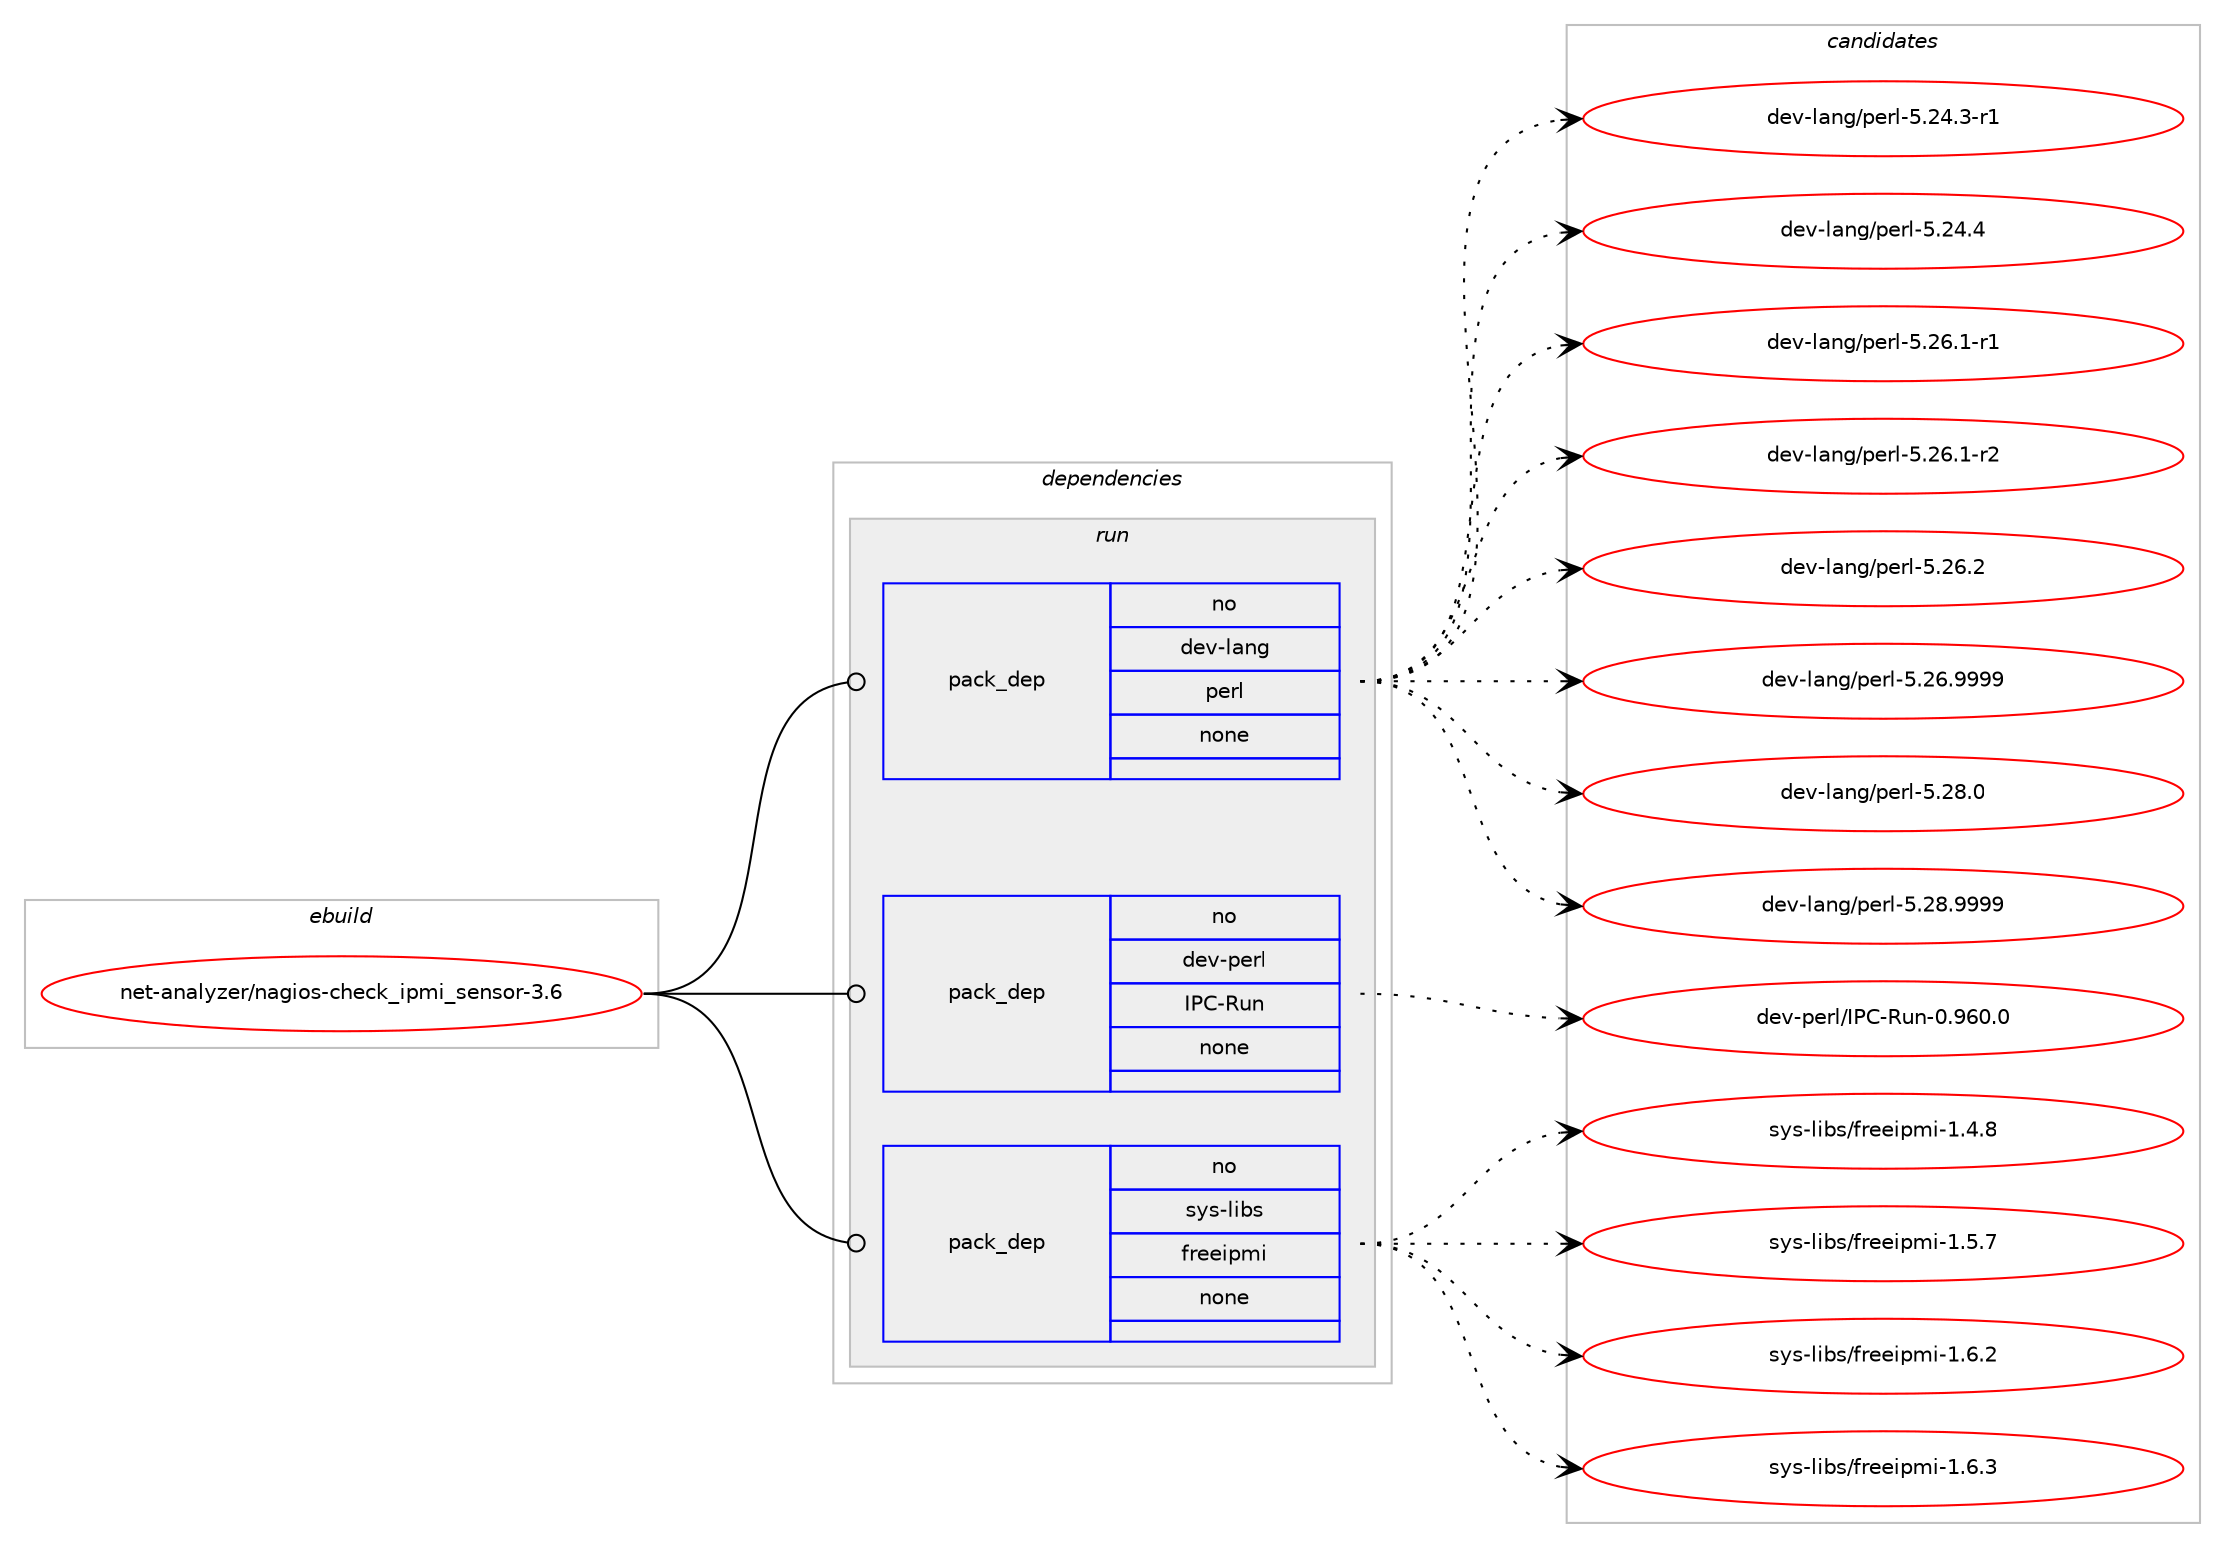 digraph prolog {

# *************
# Graph options
# *************

newrank=true;
concentrate=true;
compound=true;
graph [rankdir=LR,fontname=Helvetica,fontsize=10,ranksep=1.5];#, ranksep=2.5, nodesep=0.2];
edge  [arrowhead=vee];
node  [fontname=Helvetica,fontsize=10];

# **********
# The ebuild
# **********

subgraph cluster_leftcol {
color=gray;
rank=same;
label=<<i>ebuild</i>>;
id [label="net-analyzer/nagios-check_ipmi_sensor-3.6", color=red, width=4, href="../net-analyzer/nagios-check_ipmi_sensor-3.6.svg"];
}

# ****************
# The dependencies
# ****************

subgraph cluster_midcol {
color=gray;
label=<<i>dependencies</i>>;
subgraph cluster_compile {
fillcolor="#eeeeee";
style=filled;
label=<<i>compile</i>>;
}
subgraph cluster_compileandrun {
fillcolor="#eeeeee";
style=filled;
label=<<i>compile and run</i>>;
}
subgraph cluster_run {
fillcolor="#eeeeee";
style=filled;
label=<<i>run</i>>;
subgraph pack1176162 {
dependency1644861 [label=<<TABLE BORDER="0" CELLBORDER="1" CELLSPACING="0" CELLPADDING="4" WIDTH="220"><TR><TD ROWSPAN="6" CELLPADDING="30">pack_dep</TD></TR><TR><TD WIDTH="110">no</TD></TR><TR><TD>dev-lang</TD></TR><TR><TD>perl</TD></TR><TR><TD>none</TD></TR><TR><TD></TD></TR></TABLE>>, shape=none, color=blue];
}
id:e -> dependency1644861:w [weight=20,style="solid",arrowhead="odot"];
subgraph pack1176163 {
dependency1644862 [label=<<TABLE BORDER="0" CELLBORDER="1" CELLSPACING="0" CELLPADDING="4" WIDTH="220"><TR><TD ROWSPAN="6" CELLPADDING="30">pack_dep</TD></TR><TR><TD WIDTH="110">no</TD></TR><TR><TD>dev-perl</TD></TR><TR><TD>IPC-Run</TD></TR><TR><TD>none</TD></TR><TR><TD></TD></TR></TABLE>>, shape=none, color=blue];
}
id:e -> dependency1644862:w [weight=20,style="solid",arrowhead="odot"];
subgraph pack1176164 {
dependency1644863 [label=<<TABLE BORDER="0" CELLBORDER="1" CELLSPACING="0" CELLPADDING="4" WIDTH="220"><TR><TD ROWSPAN="6" CELLPADDING="30">pack_dep</TD></TR><TR><TD WIDTH="110">no</TD></TR><TR><TD>sys-libs</TD></TR><TR><TD>freeipmi</TD></TR><TR><TD>none</TD></TR><TR><TD></TD></TR></TABLE>>, shape=none, color=blue];
}
id:e -> dependency1644863:w [weight=20,style="solid",arrowhead="odot"];
}
}

# **************
# The candidates
# **************

subgraph cluster_choices {
rank=same;
color=gray;
label=<<i>candidates</i>>;

subgraph choice1176162 {
color=black;
nodesep=1;
choice100101118451089711010347112101114108455346505246514511449 [label="dev-lang/perl-5.24.3-r1", color=red, width=4,href="../dev-lang/perl-5.24.3-r1.svg"];
choice10010111845108971101034711210111410845534650524652 [label="dev-lang/perl-5.24.4", color=red, width=4,href="../dev-lang/perl-5.24.4.svg"];
choice100101118451089711010347112101114108455346505446494511449 [label="dev-lang/perl-5.26.1-r1", color=red, width=4,href="../dev-lang/perl-5.26.1-r1.svg"];
choice100101118451089711010347112101114108455346505446494511450 [label="dev-lang/perl-5.26.1-r2", color=red, width=4,href="../dev-lang/perl-5.26.1-r2.svg"];
choice10010111845108971101034711210111410845534650544650 [label="dev-lang/perl-5.26.2", color=red, width=4,href="../dev-lang/perl-5.26.2.svg"];
choice10010111845108971101034711210111410845534650544657575757 [label="dev-lang/perl-5.26.9999", color=red, width=4,href="../dev-lang/perl-5.26.9999.svg"];
choice10010111845108971101034711210111410845534650564648 [label="dev-lang/perl-5.28.0", color=red, width=4,href="../dev-lang/perl-5.28.0.svg"];
choice10010111845108971101034711210111410845534650564657575757 [label="dev-lang/perl-5.28.9999", color=red, width=4,href="../dev-lang/perl-5.28.9999.svg"];
dependency1644861:e -> choice100101118451089711010347112101114108455346505246514511449:w [style=dotted,weight="100"];
dependency1644861:e -> choice10010111845108971101034711210111410845534650524652:w [style=dotted,weight="100"];
dependency1644861:e -> choice100101118451089711010347112101114108455346505446494511449:w [style=dotted,weight="100"];
dependency1644861:e -> choice100101118451089711010347112101114108455346505446494511450:w [style=dotted,weight="100"];
dependency1644861:e -> choice10010111845108971101034711210111410845534650544650:w [style=dotted,weight="100"];
dependency1644861:e -> choice10010111845108971101034711210111410845534650544657575757:w [style=dotted,weight="100"];
dependency1644861:e -> choice10010111845108971101034711210111410845534650564648:w [style=dotted,weight="100"];
dependency1644861:e -> choice10010111845108971101034711210111410845534650564657575757:w [style=dotted,weight="100"];
}
subgraph choice1176163 {
color=black;
nodesep=1;
choice100101118451121011141084773806745821171104548465754484648 [label="dev-perl/IPC-Run-0.960.0", color=red, width=4,href="../dev-perl/IPC-Run-0.960.0.svg"];
dependency1644862:e -> choice100101118451121011141084773806745821171104548465754484648:w [style=dotted,weight="100"];
}
subgraph choice1176164 {
color=black;
nodesep=1;
choice115121115451081059811547102114101101105112109105454946524656 [label="sys-libs/freeipmi-1.4.8", color=red, width=4,href="../sys-libs/freeipmi-1.4.8.svg"];
choice115121115451081059811547102114101101105112109105454946534655 [label="sys-libs/freeipmi-1.5.7", color=red, width=4,href="../sys-libs/freeipmi-1.5.7.svg"];
choice115121115451081059811547102114101101105112109105454946544650 [label="sys-libs/freeipmi-1.6.2", color=red, width=4,href="../sys-libs/freeipmi-1.6.2.svg"];
choice115121115451081059811547102114101101105112109105454946544651 [label="sys-libs/freeipmi-1.6.3", color=red, width=4,href="../sys-libs/freeipmi-1.6.3.svg"];
dependency1644863:e -> choice115121115451081059811547102114101101105112109105454946524656:w [style=dotted,weight="100"];
dependency1644863:e -> choice115121115451081059811547102114101101105112109105454946534655:w [style=dotted,weight="100"];
dependency1644863:e -> choice115121115451081059811547102114101101105112109105454946544650:w [style=dotted,weight="100"];
dependency1644863:e -> choice115121115451081059811547102114101101105112109105454946544651:w [style=dotted,weight="100"];
}
}

}
